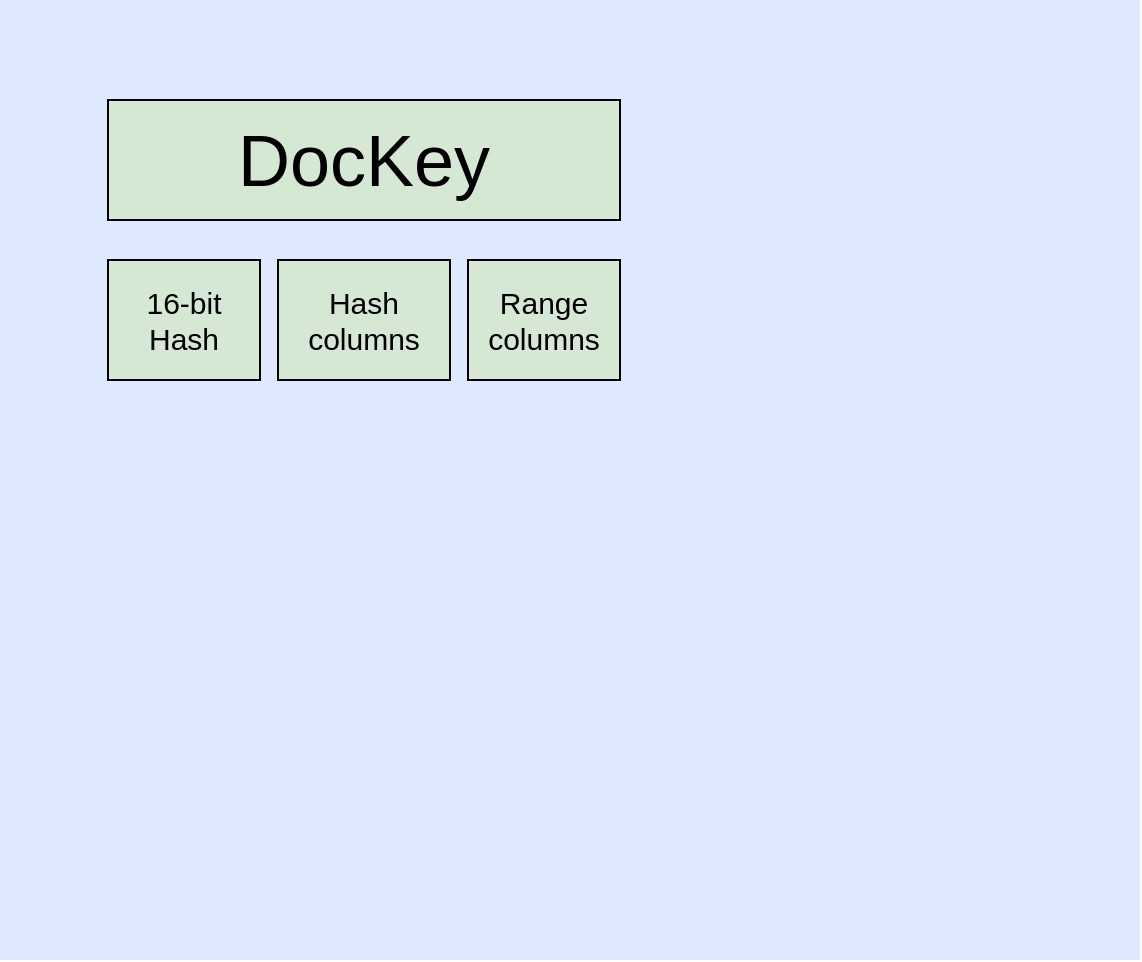 <mxfile version="21.2.1" type="device">
  <diagram name="第 1 页" id="Ddp_4GvIFCaKqRczuAh4">
    <mxGraphModel dx="1098" dy="820" grid="1" gridSize="10" guides="1" tooltips="1" connect="1" arrows="1" fold="1" page="1" pageScale="1" pageWidth="827" pageHeight="1169" math="0" shadow="0">
      <root>
        <mxCell id="0" />
        <mxCell id="1" parent="0" />
        <mxCell id="lxFPnvU3_qxI2LDUMw3F-1" value="" style="fillColor=#DEE8FF;strokeColor=none;" vertex="1" parent="1">
          <mxGeometry x="160" y="190" width="570" height="480" as="geometry" />
        </mxCell>
        <mxCell id="lxFPnvU3_qxI2LDUMw3F-2" value="&lt;font style=&quot;font-size: 36px;&quot;&gt;DocKey&lt;/font&gt;" style="rounded=0;whiteSpace=wrap;html=1;fillColor=#d5e8d4;strokeColor=#000000;" vertex="1" parent="1">
          <mxGeometry x="214" y="240" width="256" height="60" as="geometry" />
        </mxCell>
        <mxCell id="lxFPnvU3_qxI2LDUMw3F-3" value="&lt;font style=&quot;font-size: 15px;&quot;&gt;16-bit&lt;br&gt;Hash&lt;/font&gt;" style="rounded=0;whiteSpace=wrap;html=1;fillColor=#d5e8d4;strokeColor=#000000;" vertex="1" parent="1">
          <mxGeometry x="214" y="320" width="76" height="60" as="geometry" />
        </mxCell>
        <mxCell id="lxFPnvU3_qxI2LDUMw3F-4" value="&lt;font style=&quot;font-size: 15px;&quot;&gt;Hash&lt;br&gt;columns&lt;/font&gt;" style="rounded=0;whiteSpace=wrap;html=1;fillColor=#d5e8d4;strokeColor=#000000;" vertex="1" parent="1">
          <mxGeometry x="299" y="320" width="86" height="60" as="geometry" />
        </mxCell>
        <mxCell id="lxFPnvU3_qxI2LDUMw3F-5" value="&lt;font style=&quot;font-size: 15px;&quot;&gt;Range&lt;br&gt;columns&lt;/font&gt;" style="rounded=0;whiteSpace=wrap;html=1;fillColor=#d5e8d4;strokeColor=#000000;" vertex="1" parent="1">
          <mxGeometry x="394" y="320" width="76" height="60" as="geometry" />
        </mxCell>
      </root>
    </mxGraphModel>
  </diagram>
</mxfile>
